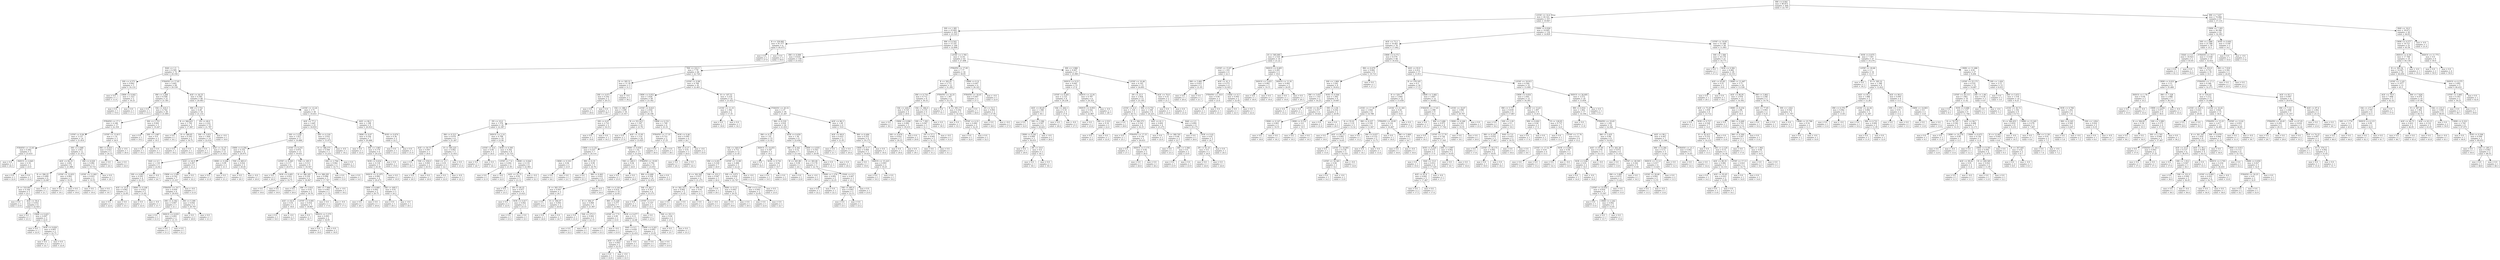 digraph Tree {
node [shape=box] ;
0 [label="RM <= 6.941\nmse = 86.873\nsamples = 404\nvalue = 22.797"] ;
1 [label="LSTAT <= 14.4\nmse = 40.321\nsamples = 337\nvalue = 19.947"] ;
0 -> 1 [labeldistance=2.5, labelangle=45, headlabel="True"] ;
2 [label="DIS <= 1.385\nmse = 25.693\nsamples = 203\nvalue = 23.325"] ;
1 -> 2 ;
3 [label="B <= 339.985\nmse = 91.577\nsamples = 4\nvalue = 44.475"] ;
2 -> 3 ;
4 [label="mse = 0.0\nsamples = 1\nvalue = 27.9"] ;
3 -> 4 ;
5 [label="mse = 0.0\nsamples = 3\nvalue = 50.0"] ;
3 -> 5 ;
6 [label="RM <= 6.543\nmse = 15.197\nsamples = 199\nvalue = 22.899"] ;
2 -> 6 ;
7 [label="RM <= 6.099\nmse = 8.635\nsamples = 156\nvalue = 21.632"] ;
6 -> 7 ;
8 [label="RAD <= 1.5\nmse = 6.595\nsamples = 72\nvalue = 20.356"] ;
7 -> 8 ;
9 [label="DIS <= 4.573\nmse = 9.842\nsamples = 3\nvalue = 16.133"] ;
8 -> 9 ;
10 [label="mse = 0.0\nsamples = 1\nvalue = 11.9"] ;
9 -> 10 ;
11 [label="CRIM <= 0.042\nmse = 1.323\nsamples = 2\nvalue = 18.25"] ;
9 -> 11 ;
12 [label="mse = 0.0\nsamples = 1\nvalue = 19.4"] ;
11 -> 12 ;
13 [label="mse = 0.0\nsamples = 1\nvalue = 17.1"] ;
11 -> 13 ;
14 [label="PTRATIO <= 17.85\nmse = 5.645\nsamples = 69\nvalue = 20.539"] ;
8 -> 14 ;
15 [label="RM <= 5.208\nmse = 6.508\nsamples = 21\nvalue = 21.581"] ;
14 -> 15 ;
16 [label="mse = 0.0\nsamples = 1\nvalue = 15.3"] ;
15 -> 16 ;
17 [label="TAX <= 416.5\nmse = 4.762\nsamples = 20\nvalue = 21.895"] ;
15 -> 17 ;
18 [label="PTRATIO <= 17.1\nmse = 4.168\nsamples = 17\nvalue = 22.359"] ;
17 -> 18 ;
19 [label="LSTAT <= 9.94\nmse = 3.137\nsamples = 14\nvalue = 21.814"] ;
18 -> 19 ;
20 [label="PTRATIO <= 15.65\nmse = 0.482\nsamples = 3\nvalue = 23.433"] ;
19 -> 20 ;
21 [label="mse = 0.0\nsamples = 1\nvalue = 24.3"] ;
20 -> 21 ;
22 [label="INDUS <= 4.845\nmse = 0.16\nsamples = 2\nvalue = 23.0"] ;
20 -> 22 ;
23 [label="mse = 0.0\nsamples = 1\nvalue = 22.6"] ;
22 -> 23 ;
24 [label="mse = 0.0\nsamples = 1\nvalue = 23.4"] ;
22 -> 24 ;
25 [label="DIS <= 5.948\nmse = 2.951\nsamples = 11\nvalue = 21.373"] ;
19 -> 25 ;
26 [label="AGE <= 94.55\nmse = 2.641\nsamples = 8\nvalue = 21.988"] ;
25 -> 26 ;
27 [label="B <= 396.25\nmse = 0.409\nsamples = 6\nvalue = 22.867"] ;
26 -> 27 ;
28 [label="B <= 310.005\nmse = 0.164\nsamples = 5\nvalue = 23.1"] ;
27 -> 28 ;
29 [label="mse = 0.0\nsamples = 1\nvalue = 23.8"] ;
28 -> 29 ;
30 [label="AGE <= 59.4\nmse = 0.052\nsamples = 4\nvalue = 22.925"] ;
28 -> 30 ;
31 [label="mse = 0.0\nsamples = 1\nvalue = 23.3"] ;
30 -> 31 ;
32 [label="CRIM <= 0.425\nmse = 0.007\nsamples = 3\nvalue = 22.8"] ;
30 -> 32 ;
33 [label="mse = 0.0\nsamples = 1\nvalue = 22.9"] ;
32 -> 33 ;
34 [label="NOX <= 0.626\nmse = 0.003\nsamples = 2\nvalue = 22.75"] ;
32 -> 34 ;
35 [label="mse = 0.0\nsamples = 1\nvalue = 22.7"] ;
34 -> 35 ;
36 [label="mse = 0.0\nsamples = 1\nvalue = 22.8"] ;
34 -> 36 ;
37 [label="mse = 0.0\nsamples = 1\nvalue = 21.7"] ;
27 -> 37 ;
38 [label="LSTAT <= 12.655\nmse = 0.063\nsamples = 2\nvalue = 19.35"] ;
26 -> 38 ;
39 [label="mse = 0.0\nsamples = 1\nvalue = 19.1"] ;
38 -> 39 ;
40 [label="mse = 0.0\nsamples = 1\nvalue = 19.6"] ;
38 -> 40 ;
41 [label="RM <= 6.029\nmse = 0.082\nsamples = 3\nvalue = 19.733"] ;
25 -> 41 ;
42 [label="LSTAT <= 11.845\nmse = 0.023\nsamples = 2\nvalue = 19.55"] ;
41 -> 42 ;
43 [label="mse = 0.0\nsamples = 1\nvalue = 19.4"] ;
42 -> 43 ;
44 [label="mse = 0.0\nsamples = 1\nvalue = 19.7"] ;
42 -> 44 ;
45 [label="mse = 0.0\nsamples = 1\nvalue = 20.1"] ;
41 -> 45 ;
46 [label="LSTAT <= 12.815\nmse = 1.14\nsamples = 3\nvalue = 24.9"] ;
18 -> 46 ;
47 [label="RM <= 6.033\nmse = 0.023\nsamples = 2\nvalue = 24.15"] ;
46 -> 47 ;
48 [label="mse = 0.0\nsamples = 1\nvalue = 24.3"] ;
47 -> 48 ;
49 [label="mse = 0.0\nsamples = 1\nvalue = 24.0"] ;
47 -> 49 ;
50 [label="mse = -0.0\nsamples = 1\nvalue = 26.4"] ;
46 -> 50 ;
51 [label="DIS <= 2.753\nmse = 0.002\nsamples = 3\nvalue = 19.267"] ;
17 -> 51 ;
52 [label="mse = 0.0\nsamples = 1\nvalue = 19.2"] ;
51 -> 52 ;
53 [label="DIS <= 3.987\nmse = 0.0\nsamples = 2\nvalue = 19.3"] ;
51 -> 53 ;
54 [label="mse = 0.0\nsamples = 1\nvalue = 19.3"] ;
53 -> 54 ;
55 [label="mse = 0.0\nsamples = 1\nvalue = 19.3"] ;
53 -> 55 ;
56 [label="AGE <= 44.55\nmse = 4.585\nsamples = 48\nvalue = 20.083"] ;
14 -> 56 ;
57 [label="RM <= 5.722\nmse = 4.28\nsamples = 18\nvalue = 21.133"] ;
56 -> 57 ;
58 [label="B <= 366.625\nmse = 1.762\nsamples = 3\nvalue = 17.867"] ;
57 -> 58 ;
59 [label="mse = 0.0\nsamples = 1\nvalue = 16.1"] ;
58 -> 59 ;
60 [label="B <= 389.85\nmse = 0.303\nsamples = 2\nvalue = 18.75"] ;
58 -> 60 ;
61 [label="mse = 0.0\nsamples = 1\nvalue = 18.2"] ;
60 -> 61 ;
62 [label="mse = 0.0\nsamples = 1\nvalue = 19.3"] ;
60 -> 62 ;
63 [label="ZN <= 40.0\nmse = 2.222\nsamples = 15\nvalue = 21.787"] ;
57 -> 63 ;
64 [label="DIS <= 3.053\nmse = 1.604\nsamples = 14\nvalue = 22.014"] ;
63 -> 64 ;
65 [label="mse = 0.0\nsamples = 1\nvalue = 24.5"] ;
64 -> 65 ;
66 [label="AGE <= 32.35\nmse = 1.216\nsamples = 13\nvalue = 21.823"] ;
64 -> 66 ;
67 [label="RAD <= 4.5\nmse = 1.118\nsamples = 5\nvalue = 22.82"] ;
66 -> 67 ;
68 [label="DIS <= 4.893\nmse = 0.293\nsamples = 4\nvalue = 22.35"] ;
67 -> 68 ;
69 [label="AGE <= 25.8\nmse = 0.062\nsamples = 2\nvalue = 22.85"] ;
68 -> 69 ;
70 [label="mse = 0.0\nsamples = 1\nvalue = 22.6"] ;
69 -> 70 ;
71 [label="mse = 0.0\nsamples = 1\nvalue = 23.1"] ;
69 -> 71 ;
72 [label="CRIM <= 0.108\nmse = 0.022\nsamples = 2\nvalue = 21.85"] ;
68 -> 72 ;
73 [label="mse = 0.0\nsamples = 1\nvalue = 22.0"] ;
72 -> 73 ;
74 [label="mse = -0.0\nsamples = 1\nvalue = 21.7"] ;
72 -> 74 ;
75 [label="mse = -0.0\nsamples = 1\nvalue = 24.7"] ;
67 -> 75 ;
76 [label="AGE <= 42.9\nmse = 0.267\nsamples = 8\nvalue = 21.2"] ;
66 -> 76 ;
77 [label="CRIM <= 2.598\nmse = 0.142\nsamples = 7\nvalue = 21.057"] ;
76 -> 77 ;
78 [label="PTRATIO <= 19.7\nmse = 0.059\nsamples = 6\nvalue = 20.933"] ;
77 -> 78 ;
79 [label="DIS <= 4.182\nmse = 0.007\nsamples = 3\nvalue = 21.1"] ;
78 -> 79 ;
80 [label="mse = 0.0\nsamples = 1\nvalue = 21.0"] ;
79 -> 80 ;
81 [label="INDUS <= 6.935\nmse = 0.003\nsamples = 2\nvalue = 21.15"] ;
79 -> 81 ;
82 [label="mse = 0.0\nsamples = 1\nvalue = 21.2"] ;
81 -> 82 ;
83 [label="mse = 0.0\nsamples = 1\nvalue = 21.1"] ;
81 -> 83 ;
84 [label="DIS <= 5.399\nmse = 0.056\nsamples = 3\nvalue = 20.767"] ;
78 -> 84 ;
85 [label="mse = 0.0\nsamples = 2\nvalue = 20.6"] ;
84 -> 85 ;
86 [label="mse = 0.0\nsamples = 1\nvalue = 21.1"] ;
84 -> 86 ;
87 [label="mse = -0.0\nsamples = 1\nvalue = 21.8"] ;
77 -> 87 ;
88 [label="mse = 0.0\nsamples = 1\nvalue = 22.2"] ;
76 -> 88 ;
89 [label="mse = -0.0\nsamples = 1\nvalue = 18.6"] ;
63 -> 89 ;
90 [label="LSTAT <= 13.24\nmse = 3.71\nsamples = 30\nvalue = 19.453"] ;
56 -> 90 ;
91 [label="AGE <= 77.2\nmse = 3.445\nsamples = 21\nvalue = 18.819"] ;
90 -> 91 ;
92 [label="DIS <= 3.256\nmse = 1.427\nsamples = 17\nvalue = 19.488"] ;
91 -> 92 ;
93 [label="CRIM <= 0.294\nmse = 0.332\nsamples = 4\nvalue = 20.975"] ;
92 -> 93 ;
94 [label="CRIM <= 0.206\nmse = 0.09\nsamples = 2\nvalue = 21.5"] ;
93 -> 94 ;
95 [label="mse = 0.0\nsamples = 1\nvalue = 21.8"] ;
94 -> 95 ;
96 [label="mse = 0.0\nsamples = 1\nvalue = 21.2"] ;
94 -> 96 ;
97 [label="TAX <= 485.0\nmse = 0.022\nsamples = 2\nvalue = 20.45"] ;
93 -> 97 ;
98 [label="mse = 0.0\nsamples = 1\nvalue = 20.3"] ;
97 -> 98 ;
99 [label="mse = -0.0\nsamples = 1\nvalue = 20.6"] ;
97 -> 99 ;
100 [label="LSTAT <= 9.255\nmse = 0.874\nsamples = 13\nvalue = 19.031"] ;
92 -> 100 ;
101 [label="LSTAT <= 8.365\nmse = 0.117\nsamples = 4\nvalue = 20.075"] ;
100 -> 101 ;
102 [label="mse = 0.0\nsamples = 2\nvalue = 20.4"] ;
101 -> 102 ;
103 [label="NOX <= 0.495\nmse = 0.022\nsamples = 2\nvalue = 19.75"] ;
101 -> 103 ;
104 [label="mse = 0.0\nsamples = 1\nvalue = 19.6"] ;
103 -> 104 ;
105 [label="mse = 0.0\nsamples = 1\nvalue = 19.9"] ;
103 -> 105 ;
106 [label="TAX <= 295.5\nmse = 0.511\nsamples = 9\nvalue = 18.567"] ;
100 -> 106 ;
107 [label="B <= 386.185\nmse = 0.239\nsamples = 6\nvalue = 18.967"] ;
106 -> 107 ;
108 [label="mse = 0.0\nsamples = 1\nvalue = 20.0"] ;
107 -> 108 ;
109 [label="RM <= 5.914\nmse = 0.03\nsamples = 5\nvalue = 18.76"] ;
107 -> 109 ;
110 [label="AGE <= 62.9\nmse = 0.01\nsamples = 2\nvalue = 18.6"] ;
109 -> 110 ;
111 [label="mse = 0.0\nsamples = 1\nvalue = 18.5"] ;
110 -> 111 ;
112 [label="mse = -0.0\nsamples = 1\nvalue = 18.7"] ;
110 -> 112 ;
113 [label="LSTAT <= 9.485\nmse = 0.016\nsamples = 3\nvalue = 18.867"] ;
109 -> 113 ;
114 [label="mse = 0.0\nsamples = 1\nvalue = 18.7"] ;
113 -> 114 ;
115 [label="INDUS <= 5.575\nmse = 0.003\nsamples = 2\nvalue = 18.95"] ;
113 -> 115 ;
116 [label="mse = 0.0\nsamples = 1\nvalue = 19.0"] ;
115 -> 116 ;
117 [label="mse = 0.0\nsamples = 1\nvalue = 18.9"] ;
115 -> 117 ;
118 [label="B <= 388.295\nmse = 0.096\nsamples = 3\nvalue = 17.767"] ;
106 -> 118 ;
119 [label="DIS <= 7.984\nmse = 0.003\nsamples = 2\nvalue = 17.55"] ;
118 -> 119 ;
120 [label="mse = 0.0\nsamples = 1\nvalue = 17.6"] ;
119 -> 120 ;
121 [label="mse = -0.0\nsamples = 1\nvalue = 17.5"] ;
119 -> 121 ;
122 [label="mse = -0.0\nsamples = 1\nvalue = 18.2"] ;
118 -> 122 ;
123 [label="DIS <= 4.318\nmse = 2.032\nsamples = 4\nvalue = 15.975"] ;
91 -> 123 ;
124 [label="B <= 386.575\nmse = 0.509\nsamples = 3\nvalue = 15.233"] ;
123 -> 124 ;
125 [label="DIS <= 2.794\nmse = 0.062\nsamples = 2\nvalue = 14.75"] ;
124 -> 125 ;
126 [label="mse = 0.0\nsamples = 1\nvalue = 15.0"] ;
125 -> 126 ;
127 [label="mse = 0.0\nsamples = 1\nvalue = 14.5"] ;
125 -> 127 ;
128 [label="mse = 0.0\nsamples = 1\nvalue = 16.2"] ;
124 -> 128 ;
129 [label="mse = -0.0\nsamples = 1\nvalue = 18.2"] ;
123 -> 129 ;
130 [label="AGE <= 90.3\nmse = 1.198\nsamples = 9\nvalue = 20.933"] ;
90 -> 130 ;
131 [label="CRIM <= 0.07\nmse = 0.536\nsamples = 7\nvalue = 20.486"] ;
130 -> 131 ;
132 [label="mse = 0.0\nsamples = 1\nvalue = 22.0"] ;
131 -> 132 ;
133 [label="DIS <= 3.965\nmse = 0.179\nsamples = 6\nvalue = 20.233"] ;
131 -> 133 ;
134 [label="NOX <= 0.634\nmse = 0.118\nsamples = 5\nvalue = 20.36"] ;
133 -> 134 ;
135 [label="INDUS <= 21.875\nmse = 0.082\nsamples = 4\nvalue = 20.475"] ;
134 -> 135 ;
136 [label="CRIM <= 6.069\nmse = 0.002\nsamples = 2\nvalue = 20.75"] ;
135 -> 136 ;
137 [label="mse = 0.0\nsamples = 1\nvalue = 20.7"] ;
136 -> 137 ;
138 [label="mse = 0.0\nsamples = 1\nvalue = 20.8"] ;
136 -> 138 ;
139 [label="TAX <= 449.5\nmse = 0.01\nsamples = 2\nvalue = 20.2"] ;
135 -> 139 ;
140 [label="mse = 0.0\nsamples = 1\nvalue = 20.3"] ;
139 -> 140 ;
141 [label="mse = -0.0\nsamples = 1\nvalue = 20.1"] ;
139 -> 141 ;
142 [label="mse = 0.0\nsamples = 1\nvalue = 19.9"] ;
134 -> 142 ;
143 [label="mse = 0.0\nsamples = 1\nvalue = 19.6"] ;
133 -> 143 ;
144 [label="NOX <= 0.674\nmse = 0.36\nsamples = 2\nvalue = 22.5"] ;
130 -> 144 ;
145 [label="mse = 0.0\nsamples = 1\nvalue = 23.1"] ;
144 -> 145 ;
146 [label="mse = 0.0\nsamples = 1\nvalue = 21.9"] ;
144 -> 146 ;
147 [label="TAX <= 222.5\nmse = 7.79\nsamples = 84\nvalue = 22.726"] ;
7 -> 147 ;
148 [label="B <= 395.51\nmse = 11.18\nsamples = 3\nvalue = 31.5"] ;
147 -> 148 ;
149 [label="DIS <= 4.671\nmse = 0.202\nsamples = 2\nvalue = 29.15"] ;
148 -> 149 ;
150 [label="mse = 0.0\nsamples = 1\nvalue = 29.6"] ;
149 -> 150 ;
151 [label="mse = 0.0\nsamples = 1\nvalue = 28.7"] ;
149 -> 151 ;
152 [label="mse = -0.0\nsamples = 1\nvalue = 36.2"] ;
148 -> 152 ;
153 [label="LSTAT <= 9.98\nmse = 4.708\nsamples = 81\nvalue = 22.401"] ;
147 -> 153 ;
154 [label="CRIM <= 0.052\nmse = 3.626\nsamples = 49\nvalue = 23.302"] ;
153 -> 154 ;
155 [label="TAX <= 386.5\nmse = 3.299\nsamples = 18\nvalue = 21.917"] ;
154 -> 155 ;
156 [label="ZN <= 23.0\nmse = 1.376\nsamples = 16\nvalue = 22.387"] ;
155 -> 156 ;
157 [label="RM <= 6.313\nmse = 0.479\nsamples = 6\nvalue = 21.267"] ;
156 -> 157 ;
158 [label="AGE <= 50.75\nmse = 0.007\nsamples = 3\nvalue = 20.6"] ;
157 -> 158 ;
159 [label="mse = 0.0\nsamples = 1\nvalue = 20.7"] ;
158 -> 159 ;
160 [label="TAX <= 258.0\nmse = 0.003\nsamples = 2\nvalue = 20.55"] ;
158 -> 160 ;
161 [label="mse = 0.0\nsamples = 1\nvalue = 20.5"] ;
160 -> 161 ;
162 [label="mse = 0.0\nsamples = 1\nvalue = 20.6"] ;
160 -> 162 ;
163 [label="B <= 395.225\nmse = 0.062\nsamples = 3\nvalue = 21.933"] ;
157 -> 163 ;
164 [label="RAD <= 3.5\nmse = 0.01\nsamples = 2\nvalue = 22.1"] ;
163 -> 164 ;
165 [label="mse = 0.0\nsamples = 1\nvalue = 22.0"] ;
164 -> 165 ;
166 [label="mse = -0.0\nsamples = 1\nvalue = 22.2"] ;
164 -> 166 ;
167 [label="mse = 0.0\nsamples = 1\nvalue = 21.6"] ;
163 -> 167 ;
168 [label="INDUS <= 2.14\nmse = 0.708\nsamples = 10\nvalue = 23.06"] ;
156 -> 168 ;
169 [label="LSTAT <= 6.6\nmse = 0.09\nsamples = 2\nvalue = 24.4"] ;
168 -> 169 ;
170 [label="mse = 0.0\nsamples = 1\nvalue = 24.7"] ;
169 -> 170 ;
171 [label="mse = 0.0\nsamples = 1\nvalue = 24.1"] ;
169 -> 171 ;
172 [label="NOX <= 0.395\nmse = 0.302\nsamples = 8\nvalue = 22.725"] ;
168 -> 172 ;
173 [label="LSTAT <= 7.4\nmse = 0.002\nsamples = 2\nvalue = 21.95"] ;
172 -> 173 ;
174 [label="mse = 0.0\nsamples = 1\nvalue = 21.9"] ;
173 -> 174 ;
175 [label="mse = -0.0\nsamples = 1\nvalue = 22.0"] ;
173 -> 175 ;
176 [label="CRIM <= 0.044\nmse = 0.135\nsamples = 6\nvalue = 22.983"] ;
172 -> 176 ;
177 [label="AGE <= 22.75\nmse = 0.05\nsamples = 5\nvalue = 23.12"] ;
176 -> 177 ;
178 [label="mse = 0.0\nsamples = 1\nvalue = 23.5"] ;
177 -> 178 ;
179 [label="ZN <= 40.25\nmse = 0.017\nsamples = 4\nvalue = 23.025"] ;
177 -> 179 ;
180 [label="mse = 0.0\nsamples = 2\nvalue = 22.9"] ;
179 -> 180 ;
181 [label="NOX <= 0.417\nmse = 0.002\nsamples = 2\nvalue = 23.15"] ;
179 -> 181 ;
182 [label="mse = 0.0\nsamples = 1\nvalue = 23.2"] ;
181 -> 182 ;
183 [label="mse = 0.0\nsamples = 1\nvalue = 23.1"] ;
181 -> 183 ;
184 [label="mse = -0.0\nsamples = 1\nvalue = 22.3"] ;
176 -> 184 ;
185 [label="DIS <= 6.07\nmse = 2.723\nsamples = 2\nvalue = 18.15"] ;
155 -> 185 ;
186 [label="mse = 0.0\nsamples = 1\nvalue = 19.8"] ;
185 -> 186 ;
187 [label="mse = 0.0\nsamples = 1\nvalue = 16.5"] ;
185 -> 187 ;
188 [label="LSTAT <= 8.625\nmse = 2.054\nsamples = 31\nvalue = 24.106"] ;
154 -> 188 ;
189 [label="B <= 351.615\nmse = 1.507\nsamples = 25\nvalue = 23.76"] ;
188 -> 189 ;
190 [label="mse = 0.0\nsamples = 1\nvalue = 27.0"] ;
189 -> 190 ;
191 [label="AGE <= 15.95\nmse = 1.114\nsamples = 24\nvalue = 23.625"] ;
189 -> 191 ;
192 [label="CRIM <= 0.134\nmse = 0.227\nsamples = 7\nvalue = 24.514"] ;
191 -> 192 ;
193 [label="CRIM <= 0.103\nmse = 0.04\nsamples = 2\nvalue = 23.9"] ;
192 -> 193 ;
194 [label="mse = 0.0\nsamples = 1\nvalue = 24.1"] ;
193 -> 194 ;
195 [label="mse = 0.0\nsamples = 1\nvalue = 23.7"] ;
193 -> 195 ;
196 [label="RM <= 6.19\nmse = 0.09\nsamples = 5\nvalue = 24.76"] ;
192 -> 196 ;
197 [label="mse = 0.0\nsamples = 1\nvalue = 25.3"] ;
196 -> 197 ;
198 [label="RM <= 6.463\nmse = 0.022\nsamples = 4\nvalue = 24.625"] ;
196 -> 198 ;
199 [label="B <= 385.375\nmse = 0.007\nsamples = 3\nvalue = 24.7"] ;
198 -> 199 ;
200 [label="mse = 0.0\nsamples = 1\nvalue = 24.8"] ;
199 -> 200 ;
201 [label="B <= 394.07\nmse = 0.003\nsamples = 2\nvalue = 24.65"] ;
199 -> 201 ;
202 [label="mse = 0.0\nsamples = 1\nvalue = 24.6"] ;
201 -> 202 ;
203 [label="mse = 0.0\nsamples = 1\nvalue = 24.7"] ;
201 -> 203 ;
204 [label="mse = -0.0\nsamples = 1\nvalue = 24.4"] ;
198 -> 204 ;
205 [label="CRIM <= 0.058\nmse = 1.02\nsamples = 17\nvalue = 23.259"] ;
191 -> 205 ;
206 [label="TAX <= 269.5\nmse = 0.04\nsamples = 2\nvalue = 24.8"] ;
205 -> 206 ;
207 [label="mse = 0.0\nsamples = 1\nvalue = 25.0"] ;
206 -> 207 ;
208 [label="mse = 0.0\nsamples = 1\nvalue = 24.6"] ;
206 -> 208 ;
209 [label="PTRATIO <= 19.95\nmse = 0.792\nsamples = 15\nvalue = 23.053"] ;
205 -> 209 ;
210 [label="RM <= 6.468\nmse = 0.558\nsamples = 14\nvalue = 22.914"] ;
209 -> 210 ;
211 [label="DIS <= 4.144\nmse = 0.414\nsamples = 10\nvalue = 22.65"] ;
210 -> 211 ;
212 [label="B <= 394.27\nmse = 0.069\nsamples = 3\nvalue = 21.967"] ;
211 -> 212 ;
213 [label="mse = 0.0\nsamples = 1\nvalue = 21.6"] ;
212 -> 213 ;
214 [label="TAX <= 275.5\nmse = 0.002\nsamples = 2\nvalue = 22.15"] ;
212 -> 214 ;
215 [label="mse = 0.0\nsamples = 1\nvalue = 22.2"] ;
214 -> 215 ;
216 [label="mse = 0.0\nsamples = 1\nvalue = 22.1"] ;
214 -> 216 ;
217 [label="RM <= 6.228\nmse = 0.277\nsamples = 7\nvalue = 22.943"] ;
211 -> 217 ;
218 [label="LSTAT <= 7.72\nmse = 0.09\nsamples = 2\nvalue = 23.6"] ;
217 -> 218 ;
219 [label="mse = 0.0\nsamples = 1\nvalue = 23.3"] ;
218 -> 219 ;
220 [label="mse = -0.0\nsamples = 1\nvalue = 23.9"] ;
218 -> 220 ;
221 [label="NOX <= 0.477\nmse = 0.11\nsamples = 5\nvalue = 22.68"] ;
217 -> 221 ;
222 [label="RAD <= 6.5\nmse = 0.029\nsamples = 3\nvalue = 22.433"] ;
221 -> 222 ;
223 [label="AGE <= 18.65\nmse = 0.003\nsamples = 2\nvalue = 22.55"] ;
222 -> 223 ;
224 [label="mse = 0.0\nsamples = 1\nvalue = 22.6"] ;
223 -> 224 ;
225 [label="mse = -0.0\nsamples = 1\nvalue = 22.5"] ;
223 -> 225 ;
226 [label="mse = -0.0\nsamples = 1\nvalue = 22.2"] ;
222 -> 226 ;
227 [label="CRIM <= 0.243\nmse = 0.003\nsamples = 2\nvalue = 23.05"] ;
221 -> 227 ;
228 [label="mse = 0.0\nsamples = 1\nvalue = 23.1"] ;
227 -> 228 ;
229 [label="mse = 0.0\nsamples = 1\nvalue = 23.0"] ;
227 -> 229 ;
230 [label="TAX <= 261.5\nmse = 0.307\nsamples = 4\nvalue = 23.575"] ;
210 -> 230 ;
231 [label="mse = 0.0\nsamples = 1\nvalue = 24.4"] ;
230 -> 231 ;
232 [label="LSTAT <= 6.17\nmse = 0.107\nsamples = 3\nvalue = 23.3"] ;
230 -> 232 ;
233 [label="mse = 0.0\nsamples = 1\nvalue = 22.9"] ;
232 -> 233 ;
234 [label="TAX <= 351.5\nmse = 0.04\nsamples = 2\nvalue = 23.5"] ;
232 -> 234 ;
235 [label="mse = 0.0\nsamples = 1\nvalue = 23.7"] ;
234 -> 235 ;
236 [label="mse = 0.0\nsamples = 1\nvalue = 23.3"] ;
234 -> 236 ;
237 [label="mse = 0.0\nsamples = 1\nvalue = 25.0"] ;
209 -> 237 ;
238 [label="CRIM <= 0.152\nmse = 1.749\nsamples = 6\nvalue = 25.55"] ;
188 -> 238 ;
239 [label="PTRATIO <= 17.35\nmse = 0.723\nsamples = 2\nvalue = 27.25"] ;
238 -> 239 ;
240 [label="mse = 0.0\nsamples = 1\nvalue = 26.4"] ;
239 -> 240 ;
241 [label="mse = 0.0\nsamples = 1\nvalue = 28.1"] ;
239 -> 241 ;
242 [label="NOX <= 0.46\nmse = 0.095\nsamples = 4\nvalue = 24.7"] ;
238 -> 242 ;
243 [label="RM <= 6.27\nmse = 0.01\nsamples = 2\nvalue = 24.4"] ;
242 -> 243 ;
244 [label="mse = 0.0\nsamples = 1\nvalue = 24.3"] ;
243 -> 244 ;
245 [label="mse = 0.0\nsamples = 1\nvalue = 24.5"] ;
243 -> 245 ;
246 [label="mse = -0.0\nsamples = 2\nvalue = 25.0"] ;
242 -> 246 ;
247 [label="B <= 197.52\nmse = 3.219\nsamples = 32\nvalue = 21.022"] ;
153 -> 247 ;
248 [label="LSTAT <= 11.33\nmse = 1.562\nsamples = 2\nvalue = 17.35"] ;
247 -> 248 ;
249 [label="mse = 0.0\nsamples = 1\nvalue = 18.6"] ;
248 -> 249 ;
250 [label="mse = 0.0\nsamples = 1\nvalue = 16.1"] ;
248 -> 250 ;
251 [label="PTRATIO <= 20.55\nmse = 2.37\nsamples = 30\nvalue = 21.267"] ;
247 -> 251 ;
252 [label="RM <= 6.318\nmse = 2.018\nsamples = 24\nvalue = 21.633"] ;
251 -> 252 ;
253 [label="RM <= 6.25\nmse = 1.41\nsamples = 15\nvalue = 21.02"] ;
252 -> 253 ;
254 [label="TAX <= 549.0\nmse = 0.751\nsamples = 12\nvalue = 21.45"] ;
253 -> 254 ;
255 [label="RM <= 6.201\nmse = 0.229\nsamples = 7\nvalue = 20.9"] ;
254 -> 255 ;
256 [label="B <= 392.565\nmse = 0.037\nsamples = 4\nvalue = 21.275"] ;
255 -> 256 ;
257 [label="B <= 382.315\nmse = 0.002\nsamples = 2\nvalue = 21.45"] ;
256 -> 257 ;
258 [label="mse = 0.0\nsamples = 1\nvalue = 21.5"] ;
257 -> 258 ;
259 [label="mse = 0.0\nsamples = 1\nvalue = 21.4"] ;
257 -> 259 ;
260 [label="B <= 394.765\nmse = 0.01\nsamples = 2\nvalue = 21.1"] ;
256 -> 260 ;
261 [label="mse = 0.0\nsamples = 1\nvalue = 21.2"] ;
260 -> 261 ;
262 [label="mse = -0.0\nsamples = 1\nvalue = 21.0"] ;
260 -> 262 ;
263 [label="TAX <= 255.5\nmse = 0.047\nsamples = 3\nvalue = 20.4"] ;
255 -> 263 ;
264 [label="mse = 0.0\nsamples = 1\nvalue = 20.1"] ;
263 -> 264 ;
265 [label="CRIM <= 0.12\nmse = 0.003\nsamples = 2\nvalue = 20.55"] ;
263 -> 265 ;
266 [label="mse = 0.0\nsamples = 1\nvalue = 20.6"] ;
265 -> 266 ;
267 [label="mse = 0.0\nsamples = 1\nvalue = 20.5"] ;
265 -> 267 ;
268 [label="LSTAT <= 12.89\nmse = 0.466\nsamples = 5\nvalue = 22.22"] ;
254 -> 268 ;
269 [label="DIS <= 3.073\nmse = 0.029\nsamples = 3\nvalue = 22.767"] ;
268 -> 269 ;
270 [label="RM <= 6.119\nmse = 0.003\nsamples = 2\nvalue = 22.65"] ;
269 -> 270 ;
271 [label="mse = 0.0\nsamples = 1\nvalue = 22.6"] ;
270 -> 271 ;
272 [label="mse = 0.0\nsamples = 1\nvalue = 22.7"] ;
270 -> 272 ;
273 [label="mse = 0.0\nsamples = 1\nvalue = 23.0"] ;
269 -> 273 ;
274 [label="mse = -0.0\nsamples = 2\nvalue = 21.4"] ;
268 -> 274 ;
275 [label="INDUS <= 14.055\nmse = 0.347\nsamples = 3\nvalue = 19.3"] ;
253 -> 275 ;
276 [label="mse = 0.0\nsamples = 1\nvalue = 18.5"] ;
275 -> 276 ;
277 [label="NOX <= 0.741\nmse = 0.04\nsamples = 2\nvalue = 19.7"] ;
275 -> 277 ;
278 [label="mse = 0.0\nsamples = 1\nvalue = 19.5"] ;
277 -> 278 ;
279 [label="mse = 0.0\nsamples = 1\nvalue = 19.9"] ;
277 -> 279 ;
280 [label="NOX <= 0.659\nmse = 1.36\nsamples = 9\nvalue = 22.656"] ;
252 -> 280 ;
281 [label="RM <= 6.342\nmse = 0.52\nsamples = 7\nvalue = 23.143"] ;
280 -> 281 ;
282 [label="B <= 345.98\nmse = 0.09\nsamples = 2\nvalue = 24.1"] ;
281 -> 282 ;
283 [label="mse = 0.0\nsamples = 1\nvalue = 23.8"] ;
282 -> 283 ;
284 [label="mse = -0.0\nsamples = 1\nvalue = 24.4"] ;
282 -> 284 ;
285 [label="B <= 383.06\nmse = 0.178\nsamples = 5\nvalue = 22.76"] ;
281 -> 285 ;
286 [label="CRIM <= 1.276\nmse = 0.002\nsamples = 2\nvalue = 22.25"] ;
285 -> 286 ;
287 [label="mse = 0.0\nsamples = 1\nvalue = 22.2"] ;
286 -> 287 ;
288 [label="mse = 0.0\nsamples = 1\nvalue = 22.3"] ;
286 -> 288 ;
289 [label="CHAS <= 0.5\nmse = 0.007\nsamples = 3\nvalue = 23.1"] ;
285 -> 289 ;
290 [label="TAX <= 485.0\nmse = 0.003\nsamples = 2\nvalue = 23.15"] ;
289 -> 290 ;
291 [label="mse = 0.0\nsamples = 1\nvalue = 23.1"] ;
290 -> 291 ;
292 [label="mse = 0.0\nsamples = 1\nvalue = 23.2"] ;
290 -> 292 ;
293 [label="mse = 0.0\nsamples = 1\nvalue = 23.0"] ;
289 -> 293 ;
294 [label="CRIM <= 4.835\nmse = 0.563\nsamples = 2\nvalue = 20.95"] ;
280 -> 294 ;
295 [label="mse = 0.0\nsamples = 1\nvalue = 21.7"] ;
294 -> 295 ;
296 [label="mse = 0.0\nsamples = 1\nvalue = 20.2"] ;
294 -> 296 ;
297 [label="AGE <= 86.3\nmse = 1.09\nsamples = 6\nvalue = 19.8"] ;
251 -> 297 ;
298 [label="AGE <= 69.8\nmse = 0.423\nsamples = 2\nvalue = 21.05"] ;
297 -> 298 ;
299 [label="mse = 0.0\nsamples = 1\nvalue = 21.7"] ;
298 -> 299 ;
300 [label="mse = 0.0\nsamples = 1\nvalue = 20.4"] ;
298 -> 300 ;
301 [label="RM <= 6.484\nmse = 0.252\nsamples = 4\nvalue = 19.175"] ;
297 -> 301 ;
302 [label="CRIM <= 0.17\nmse = 0.069\nsamples = 3\nvalue = 19.433"] ;
301 -> 302 ;
303 [label="mse = 0.0\nsamples = 1\nvalue = 19.8"] ;
302 -> 303 ;
304 [label="INDUS <= 15.225\nmse = 0.003\nsamples = 2\nvalue = 19.25"] ;
302 -> 304 ;
305 [label="mse = 0.0\nsamples = 1\nvalue = 19.3"] ;
304 -> 305 ;
306 [label="mse = 0.0\nsamples = 1\nvalue = 19.2"] ;
304 -> 306 ;
307 [label="mse = 0.0\nsamples = 1\nvalue = 18.4"] ;
301 -> 307 ;
308 [label="LSTAT <= 5.785\nmse = 12.03\nsamples = 43\nvalue = 27.498"] ;
6 -> 308 ;
309 [label="PTRATIO <= 17.85\nmse = 7.77\nsamples = 16\nvalue = 30.05"] ;
308 -> 309 ;
310 [label="B <= 393.41\nmse = 2.711\nsamples = 12\nvalue = 31.292"] ;
309 -> 310 ;
311 [label="RM <= 6.734\nmse = 0.712\nsamples = 8\nvalue = 30.35"] ;
310 -> 311 ;
312 [label="TAX <= 226.0\nmse = 0.145\nsamples = 4\nvalue = 29.6"] ;
311 -> 312 ;
313 [label="mse = 0.0\nsamples = 1\nvalue = 30.1"] ;
312 -> 313 ;
314 [label="CRIM <= 0.096\nmse = 0.082\nsamples = 3\nvalue = 29.433"] ;
312 -> 314 ;
315 [label="DIS <= 4.676\nmse = 0.022\nsamples = 2\nvalue = 29.25"] ;
314 -> 315 ;
316 [label="mse = 0.0\nsamples = 1\nvalue = 29.4"] ;
315 -> 316 ;
317 [label="mse = 0.0\nsamples = 1\nvalue = 29.1"] ;
315 -> 317 ;
318 [label="mse = 0.0\nsamples = 1\nvalue = 29.8"] ;
314 -> 318 ;
319 [label="TAX <= 384.0\nmse = 0.155\nsamples = 4\nvalue = 31.1"] ;
311 -> 319 ;
320 [label="DIS <= 7.395\nmse = 0.047\nsamples = 3\nvalue = 31.3"] ;
319 -> 320 ;
321 [label="ZN <= 57.5\nmse = 0.002\nsamples = 2\nvalue = 31.15"] ;
320 -> 321 ;
322 [label="mse = 0.0\nsamples = 1\nvalue = 31.2"] ;
321 -> 322 ;
323 [label="mse = 0.0\nsamples = 1\nvalue = 31.1"] ;
321 -> 323 ;
324 [label="mse = -0.0\nsamples = 1\nvalue = 31.6"] ;
320 -> 324 ;
325 [label="mse = 0.0\nsamples = 1\nvalue = 30.5"] ;
319 -> 325 ;
326 [label="PTRATIO <= 16.25\nmse = 1.387\nsamples = 4\nvalue = 33.175"] ;
310 -> 326 ;
327 [label="mse = 0.0\nsamples = 1\nvalue = 35.1"] ;
326 -> 327 ;
328 [label="B <= 395.175\nmse = 0.202\nsamples = 3\nvalue = 32.533"] ;
326 -> 328 ;
329 [label="mse = 0.0\nsamples = 1\nvalue = 33.1"] ;
328 -> 329 ;
330 [label="LSTAT <= 4.33\nmse = 0.062\nsamples = 2\nvalue = 32.25"] ;
328 -> 330 ;
331 [label="mse = 0.0\nsamples = 1\nvalue = 32.0"] ;
330 -> 331 ;
332 [label="mse = 0.0\nsamples = 1\nvalue = 32.5"] ;
330 -> 332 ;
333 [label="CRIM <= 0.31\nmse = 4.447\nsamples = 4\nvalue = 26.325"] ;
309 -> 333 ;
334 [label="PTRATIO <= 18.45\nmse = 0.407\nsamples = 3\nvalue = 27.5"] ;
333 -> 334 ;
335 [label="mse = 0.0\nsamples = 1\nvalue = 26.6"] ;
334 -> 335 ;
336 [label="ZN <= 52.5\nmse = 0.003\nsamples = 2\nvalue = 27.95"] ;
334 -> 336 ;
337 [label="mse = 0.0\nsamples = 1\nvalue = 28.0"] ;
336 -> 337 ;
338 [label="mse = -0.0\nsamples = 1\nvalue = 27.9"] ;
336 -> 338 ;
339 [label="mse = -0.0\nsamples = 1\nvalue = 22.8"] ;
333 -> 339 ;
340 [label="DIS <= 3.968\nmse = 8.407\nsamples = 27\nvalue = 25.985"] ;
308 -> 340 ;
341 [label="INDUS <= 9.23\nmse = 9.042\nsamples = 12\nvalue = 27.6"] ;
340 -> 341 ;
342 [label="LSTAT <= 8.265\nmse = 2.125\nsamples = 8\nvalue = 29.238"] ;
341 -> 342 ;
343 [label="AGE <= 49.45\nmse = 1.308\nsamples = 5\nvalue = 30.1"] ;
342 -> 343 ;
344 [label="mse = 0.0\nsamples = 1\nvalue = 32.0"] ;
343 -> 344 ;
345 [label="DIS <= 3.384\nmse = 0.507\nsamples = 4\nvalue = 29.625"] ;
343 -> 345 ;
346 [label="CRIM <= 0.341\nmse = 0.009\nsamples = 3\nvalue = 30.033"] ;
345 -> 346 ;
347 [label="mse = 0.0\nsamples = 1\nvalue = 29.9"] ;
346 -> 347 ;
348 [label="ZN <= 10.0\nmse = 0.0\nsamples = 2\nvalue = 30.1"] ;
346 -> 348 ;
349 [label="mse = 0.0\nsamples = 1\nvalue = 30.1"] ;
348 -> 349 ;
350 [label="mse = 0.0\nsamples = 1\nvalue = 30.1"] ;
348 -> 350 ;
351 [label="mse = -0.0\nsamples = 1\nvalue = 28.4"] ;
345 -> 351 ;
352 [label="TAX <= 264.5\nmse = 0.18\nsamples = 3\nvalue = 27.8"] ;
342 -> 352 ;
353 [label="mse = 0.0\nsamples = 1\nvalue = 28.4"] ;
352 -> 353 ;
354 [label="mse = -0.0\nsamples = 2\nvalue = 27.5"] ;
352 -> 354 ;
355 [label="INDUS <= 12.91\nmse = 6.787\nsamples = 4\nvalue = 24.325"] ;
341 -> 355 ;
356 [label="INDUS <= 9.955\nmse = 0.542\nsamples = 3\nvalue = 22.867"] ;
355 -> 356 ;
357 [label="mse = 0.0\nsamples = 1\nvalue = 23.8"] ;
356 -> 357 ;
358 [label="DIS <= 2.533\nmse = 0.16\nsamples = 2\nvalue = 22.4"] ;
356 -> 358 ;
359 [label="mse = 0.0\nsamples = 1\nvalue = 22.0"] ;
358 -> 359 ;
360 [label="mse = 0.0\nsamples = 1\nvalue = 22.8"] ;
358 -> 360 ;
361 [label="mse = -0.0\nsamples = 1\nvalue = 28.7"] ;
355 -> 361 ;
362 [label="LSTAT <= 10.46\nmse = 4.145\nsamples = 15\nvalue = 24.693"] ;
340 -> 362 ;
363 [label="ZN <= 23.5\nmse = 2.934\nsamples = 13\nvalue = 25.185"] ;
362 -> 363 ;
364 [label="LSTAT <= 6.4\nmse = 1.318\nsamples = 5\nvalue = 26.72"] ;
363 -> 364 ;
365 [label="mse = 0.0\nsamples = 1\nvalue = 28.6"] ;
364 -> 365 ;
366 [label="B <= 390.375\nmse = 0.543\nsamples = 4\nvalue = 26.25"] ;
364 -> 366 ;
367 [label="mse = 0.0\nsamples = 1\nvalue = 25.1"] ;
366 -> 367 ;
368 [label="PTRATIO <= 17.25\nmse = 0.136\nsamples = 3\nvalue = 26.633"] ;
366 -> 368 ;
369 [label="mse = 0.0\nsamples = 1\nvalue = 27.1"] ;
368 -> 369 ;
370 [label="INDUS <= 5.175\nmse = 0.04\nsamples = 2\nvalue = 26.4"] ;
368 -> 370 ;
371 [label="mse = 0.0\nsamples = 1\nvalue = 26.6"] ;
370 -> 371 ;
372 [label="mse = 0.0\nsamples = 1\nvalue = 26.2"] ;
370 -> 372 ;
373 [label="DIS <= 6.754\nmse = 1.549\nsamples = 8\nvalue = 24.225"] ;
363 -> 373 ;
374 [label="AGE <= 41.3\nmse = 0.602\nsamples = 4\nvalue = 23.275"] ;
373 -> 374 ;
375 [label="mse = 0.0\nsamples = 1\nvalue = 22.0"] ;
374 -> 375 ;
376 [label="B <= 389.705\nmse = 0.08\nsamples = 3\nvalue = 23.7"] ;
374 -> 376 ;
377 [label="mse = 0.0\nsamples = 1\nvalue = 23.3"] ;
376 -> 377 ;
378 [label="DIS <= 5.566\nmse = 0.0\nsamples = 2\nvalue = 23.9"] ;
376 -> 378 ;
379 [label="mse = 0.0\nsamples = 1\nvalue = 23.9"] ;
378 -> 379 ;
380 [label="mse = 0.0\nsamples = 1\nvalue = 23.9"] ;
378 -> 380 ;
381 [label="RAD <= 2.5\nmse = 0.692\nsamples = 4\nvalue = 25.175"] ;
373 -> 381 ;
382 [label="mse = 0.0\nsamples = 1\nvalue = 26.6"] ;
381 -> 382 ;
383 [label="NOX <= 0.42\nmse = 0.02\nsamples = 3\nvalue = 24.7"] ;
381 -> 383 ;
384 [label="ZN <= 61.25\nmse = 0.0\nsamples = 2\nvalue = 24.8"] ;
383 -> 384 ;
385 [label="mse = 0.0\nsamples = 1\nvalue = 24.8"] ;
384 -> 385 ;
386 [label="mse = 0.0\nsamples = 1\nvalue = 24.8"] ;
384 -> 386 ;
387 [label="mse = 0.0\nsamples = 1\nvalue = 24.5"] ;
383 -> 387 ;
388 [label="AGE <= 70.8\nmse = 0.25\nsamples = 2\nvalue = 21.5"] ;
362 -> 388 ;
389 [label="mse = 0.0\nsamples = 1\nvalue = 22.0"] ;
388 -> 389 ;
390 [label="mse = 0.0\nsamples = 1\nvalue = 21.0"] ;
388 -> 390 ;
391 [label="CRIM <= 6.926\nmse = 19.005\nsamples = 134\nvalue = 14.829"] ;
1 -> 391 ;
392 [label="AGE <= 73.3\nmse = 10.401\nsamples = 76\nvalue = 17.062"] ;
391 -> 392 ;
393 [label="B <= 395.095\nmse = 2.518\nsamples = 10\nvalue = 21.22"] ;
392 -> 393 ;
394 [label="LSTAT <= 15.87\nmse = 1.103\nsamples = 6\nvalue = 22.3"] ;
393 -> 394 ;
395 [label="RM <= 5.881\nmse = 0.423\nsamples = 2\nvalue = 21.05"] ;
394 -> 395 ;
396 [label="mse = 0.0\nsamples = 1\nvalue = 20.4"] ;
395 -> 396 ;
397 [label="mse = 0.0\nsamples = 1\nvalue = 21.7"] ;
395 -> 397 ;
398 [label="AGE <= 41.3\nmse = 0.272\nsamples = 4\nvalue = 22.925"] ;
394 -> 398 ;
399 [label="PTRATIO <= 18.9\nmse = 0.09\nsamples = 2\nvalue = 23.4"] ;
398 -> 399 ;
400 [label="mse = 0.0\nsamples = 1\nvalue = 23.7"] ;
399 -> 400 ;
401 [label="mse = 0.0\nsamples = 1\nvalue = 23.1"] ;
399 -> 401 ;
402 [label="CHAS <= 0.5\nmse = 0.003\nsamples = 2\nvalue = 22.45"] ;
398 -> 402 ;
403 [label="mse = 0.0\nsamples = 1\nvalue = 22.5"] ;
402 -> 403 ;
404 [label="mse = 0.0\nsamples = 1\nvalue = 22.4"] ;
402 -> 404 ;
405 [label="INDUS <= 8.405\nmse = 0.265\nsamples = 4\nvalue = 19.6"] ;
393 -> 405 ;
406 [label="INDUS <= 5.455\nmse = 0.062\nsamples = 2\nvalue = 19.15"] ;
405 -> 406 ;
407 [label="mse = 0.0\nsamples = 1\nvalue = 18.9"] ;
406 -> 407 ;
408 [label="mse = 0.0\nsamples = 1\nvalue = 19.4"] ;
406 -> 408 ;
409 [label="INDUS <= 11.91\nmse = 0.062\nsamples = 2\nvalue = 20.05"] ;
405 -> 409 ;
410 [label="mse = 0.0\nsamples = 1\nvalue = 19.8"] ;
409 -> 410 ;
411 [label="mse = 0.0\nsamples = 1\nvalue = 20.3"] ;
409 -> 411 ;
412 [label="CRIM <= 0.172\nmse = 8.579\nsamples = 66\nvalue = 16.432"] ;
392 -> 412 ;
413 [label="RM <= 6.079\nmse = 9.682\nsamples = 9\nvalue = 19.733"] ;
412 -> 413 ;
414 [label="DIS <= 1.969\nmse = 3.261\nsamples = 8\nvalue = 18.812"] ;
413 -> 414 ;
415 [label="RM <= 5.655\nmse = 1.103\nsamples = 2\nvalue = 16.25"] ;
414 -> 415 ;
416 [label="mse = 0.0\nsamples = 1\nvalue = 15.2"] ;
415 -> 416 ;
417 [label="mse = 0.0\nsamples = 1\nvalue = 17.3"] ;
415 -> 417 ;
418 [label="NOX <= 0.564\nmse = 1.062\nsamples = 6\nvalue = 19.667"] ;
414 -> 418 ;
419 [label="LSTAT <= 16.34\nmse = 0.257\nsamples = 4\nvalue = 19.025"] ;
418 -> 419 ;
420 [label="CRIM <= 0.147\nmse = 0.063\nsamples = 2\nvalue = 18.55"] ;
419 -> 420 ;
421 [label="mse = 0.0\nsamples = 1\nvalue = 18.8"] ;
420 -> 421 ;
422 [label="mse = 0.0\nsamples = 1\nvalue = 18.3"] ;
420 -> 422 ;
423 [label="CRIM <= 0.152\nmse = 0.0\nsamples = 2\nvalue = 19.5"] ;
419 -> 423 ;
424 [label="mse = 0.0\nsamples = 1\nvalue = 19.5"] ;
423 -> 424 ;
425 [label="mse = 0.0\nsamples = 1\nvalue = 19.5"] ;
423 -> 425 ;
426 [label="DIS <= 2.04\nmse = 0.202\nsamples = 2\nvalue = 20.95"] ;
418 -> 426 ;
427 [label="mse = 0.0\nsamples = 1\nvalue = 21.4"] ;
426 -> 427 ;
428 [label="mse = 0.0\nsamples = 1\nvalue = 20.5"] ;
426 -> 428 ;
429 [label="mse = 0.0\nsamples = 1\nvalue = 27.1"] ;
413 -> 429 ;
430 [label="AGE <= 93.9\nmse = 6.412\nsamples = 57\nvalue = 15.911"] ;
412 -> 430 ;
431 [label="B <= 378.165\nmse = 6.3\nsamples = 24\nvalue = 17.15"] ;
430 -> 431 ;
432 [label="B <= 329.71\nmse = 3.069\nsamples = 12\nvalue = 15.458"] ;
431 -> 432 ;
433 [label="LSTAT <= 17.36\nmse = 3.044\nsamples = 8\nvalue = 14.788"] ;
432 -> 433 ;
434 [label="B <= 55.01\nmse = 3.35\nsamples = 5\nvalue = 15.52"] ;
433 -> 434 ;
435 [label="mse = 0.0\nsamples = 1\nvalue = 19.0"] ;
434 -> 435 ;
436 [label="AGE <= 84.15\nmse = 0.402\nsamples = 4\nvalue = 14.65"] ;
434 -> 436 ;
437 [label="mse = 0.0\nsamples = 1\nvalue = 15.6"] ;
436 -> 437 ;
438 [label="LSTAT <= 16.895\nmse = 0.136\nsamples = 3\nvalue = 14.333"] ;
436 -> 438 ;
439 [label="LSTAT <= 16.365\nmse = 0.04\nsamples = 2\nvalue = 14.1"] ;
438 -> 439 ;
440 [label="mse = 0.0\nsamples = 1\nvalue = 14.3"] ;
439 -> 440 ;
441 [label="mse = -0.0\nsamples = 1\nvalue = 13.9"] ;
439 -> 441 ;
442 [label="mse = -0.0\nsamples = 1\nvalue = 14.8"] ;
438 -> 442 ;
443 [label="RM <= 6.237\nmse = 0.149\nsamples = 3\nvalue = 13.567"] ;
433 -> 443 ;
444 [label="mse = 0.0\nsamples = 1\nvalue = 13.2"] ;
443 -> 444 ;
445 [label="RM <= 6.637\nmse = 0.122\nsamples = 2\nvalue = 13.75"] ;
443 -> 445 ;
446 [label="mse = 0.0\nsamples = 1\nvalue = 14.1"] ;
445 -> 446 ;
447 [label="mse = 0.0\nsamples = 1\nvalue = 13.4"] ;
445 -> 447 ;
448 [label="LSTAT <= 21.565\nmse = 0.42\nsamples = 4\nvalue = 16.8"] ;
432 -> 448 ;
449 [label="PTRATIO <= 19.95\nmse = 0.116\nsamples = 3\nvalue = 16.467"] ;
448 -> 449 ;
450 [label="mse = 0.0\nsamples = 1\nvalue = 16.0"] ;
449 -> 450 ;
451 [label="RM <= 5.808\nmse = 0.01\nsamples = 2\nvalue = 16.7"] ;
449 -> 451 ;
452 [label="mse = 0.0\nsamples = 1\nvalue = 16.8"] ;
451 -> 452 ;
453 [label="mse = -0.0\nsamples = 1\nvalue = 16.6"] ;
451 -> 453 ;
454 [label="mse = 0.0\nsamples = 1\nvalue = 17.8"] ;
448 -> 454 ;
455 [label="CRIM <= 5.082\nmse = 3.807\nsamples = 12\nvalue = 18.842"] ;
431 -> 455 ;
456 [label="PTRATIO <= 17.65\nmse = 2.398\nsamples = 9\nvalue = 18.2"] ;
455 -> 456 ;
457 [label="mse = 0.0\nsamples = 1\nvalue = 21.7"] ;
456 -> 457 ;
458 [label="RM <= 5.486\nmse = 0.975\nsamples = 8\nvalue = 17.762"] ;
456 -> 458 ;
459 [label="mse = 0.0\nsamples = 1\nvalue = 19.3"] ;
458 -> 459 ;
460 [label="LSTAT <= 17.79\nmse = 0.728\nsamples = 7\nvalue = 17.543"] ;
458 -> 460 ;
461 [label="NOX <= 0.529\nmse = 0.572\nsamples = 5\nvalue = 17.9"] ;
460 -> 461 ;
462 [label="mse = 0.0\nsamples = 1\nvalue = 19.4"] ;
461 -> 462 ;
463 [label="RAD <= 15.0\nmse = 0.012\nsamples = 4\nvalue = 17.525"] ;
461 -> 463 ;
464 [label="AGE <= 87.6\nmse = 0.002\nsamples = 3\nvalue = 17.467"] ;
463 -> 464 ;
465 [label="mse = 0.0\nsamples = 2\nvalue = 17.5"] ;
464 -> 465 ;
466 [label="mse = 0.0\nsamples = 1\nvalue = 17.4"] ;
464 -> 466 ;
467 [label="mse = -0.0\nsamples = 1\nvalue = 17.7"] ;
463 -> 467 ;
468 [label="DIS <= 3.997\nmse = 0.002\nsamples = 2\nvalue = 16.65"] ;
460 -> 468 ;
469 [label="mse = 0.0\nsamples = 1\nvalue = 16.7"] ;
468 -> 469 ;
470 [label="mse = 0.0\nsamples = 1\nvalue = 16.6"] ;
468 -> 470 ;
471 [label="LSTAT <= 16.87\nmse = 3.096\nsamples = 3\nvalue = 20.767"] ;
455 -> 471 ;
472 [label="CRIM <= 6.246\nmse = 0.203\nsamples = 2\nvalue = 19.55"] ;
471 -> 472 ;
473 [label="mse = 0.0\nsamples = 1\nvalue = 19.1"] ;
472 -> 473 ;
474 [label="mse = 0.0\nsamples = 1\nvalue = 20.0"] ;
472 -> 474 ;
475 [label="mse = 0.0\nsamples = 1\nvalue = 23.2"] ;
471 -> 475 ;
476 [label="LSTAT <= 18.915\nmse = 4.564\nsamples = 33\nvalue = 15.009"] ;
430 -> 476 ;
477 [label="CRIM <= 0.654\nmse = 2.601\nsamples = 15\nvalue = 16.393"] ;
476 -> 477 ;
478 [label="RM <= 5.757\nmse = 0.639\nsamples = 6\nvalue = 17.867"] ;
477 -> 478 ;
479 [label="mse = 0.0\nsamples = 1\nvalue = 16.2"] ;
478 -> 479 ;
480 [label="DIS <= 2.29\nmse = 0.1\nsamples = 5\nvalue = 18.2"] ;
478 -> 480 ;
481 [label="RM <= 6.243\nmse = 0.016\nsamples = 3\nvalue = 17.967"] ;
480 -> 481 ;
482 [label="mse = 0.0\nsamples = 1\nvalue = 17.8"] ;
481 -> 482 ;
483 [label="LSTAT <= 16.175\nmse = 0.002\nsamples = 2\nvalue = 18.05"] ;
481 -> 483 ;
484 [label="mse = 0.0\nsamples = 1\nvalue = 18.0"] ;
483 -> 484 ;
485 [label="mse = 0.0\nsamples = 1\nvalue = 18.1"] ;
483 -> 485 ;
486 [label="RAD <= 5.0\nmse = 0.023\nsamples = 2\nvalue = 18.55"] ;
480 -> 486 ;
487 [label="mse = 0.0\nsamples = 1\nvalue = 18.4"] ;
486 -> 487 ;
488 [label="mse = 0.0\nsamples = 1\nvalue = 18.7"] ;
486 -> 488 ;
489 [label="LSTAT <= 15.63\nmse = 1.497\nsamples = 9\nvalue = 15.411"] ;
477 -> 489 ;
490 [label="RM <= 6.002\nmse = 0.04\nsamples = 2\nvalue = 17.2"] ;
489 -> 490 ;
491 [label="mse = 0.0\nsamples = 1\nvalue = 17.4"] ;
490 -> 491 ;
492 [label="mse = 0.0\nsamples = 1\nvalue = 17.0"] ;
490 -> 492 ;
493 [label="B <= 128.95\nmse = 0.737\nsamples = 7\nvalue = 14.9"] ;
489 -> 493 ;
494 [label="mse = 0.0\nsamples = 1\nvalue = 13.1"] ;
493 -> 494 ;
495 [label="LSTAT <= 17.76\nmse = 0.23\nsamples = 6\nvalue = 15.2"] ;
493 -> 495 ;
496 [label="LSTAT <= 17.52\nmse = 0.03\nsamples = 4\nvalue = 15.5"] ;
495 -> 496 ;
497 [label="mse = 0.0\nsamples = 3\nvalue = 15.6"] ;
496 -> 497 ;
498 [label="mse = 0.0\nsamples = 1\nvalue = 15.2"] ;
496 -> 498 ;
499 [label="NOX <= 0.682\nmse = 0.09\nsamples = 2\nvalue = 14.6"] ;
495 -> 499 ;
500 [label="mse = 0.0\nsamples = 1\nvalue = 14.3"] ;
499 -> 500 ;
501 [label="mse = -0.0\nsamples = 1\nvalue = 14.9"] ;
499 -> 501 ;
502 [label="INDUS <= 26.695\nmse = 3.272\nsamples = 18\nvalue = 13.856"] ;
476 -> 502 ;
503 [label="RM <= 4.914\nmse = 1.402\nsamples = 17\nvalue = 14.194"] ;
502 -> 503 ;
504 [label="mse = 0.0\nsamples = 1\nvalue = 11.8"] ;
503 -> 504 ;
505 [label="PTRATIO <= 19.65\nmse = 1.109\nsamples = 16\nvalue = 14.344"] ;
503 -> 505 ;
506 [label="RM <= 5.435\nmse = 0.86\nsamples = 9\nvalue = 14.933"] ;
505 -> 506 ;
507 [label="AGE <= 97.85\nmse = 0.276\nsamples = 3\nvalue = 14.133"] ;
506 -> 507 ;
508 [label="NOX <= 0.66\nmse = 0.01\nsamples = 2\nvalue = 14.5"] ;
507 -> 508 ;
509 [label="mse = 0.0\nsamples = 1\nvalue = 14.4"] ;
508 -> 509 ;
510 [label="mse = -0.0\nsamples = 1\nvalue = 14.6"] ;
508 -> 510 ;
511 [label="mse = -0.0\nsamples = 1\nvalue = 13.4"] ;
507 -> 511 ;
512 [label="B <= 262.38\nmse = 0.672\nsamples = 6\nvalue = 15.333"] ;
506 -> 512 ;
513 [label="mse = 0.0\nsamples = 1\nvalue = 13.8"] ;
512 -> 513 ;
514 [label="LSTAT <= 28.595\nmse = 0.242\nsamples = 5\nvalue = 15.64"] ;
512 -> 514 ;
515 [label="RM <= 5.995\nmse = 0.072\nsamples = 4\nvalue = 15.425"] ;
514 -> 515 ;
516 [label="LSTAT <= 23.935\nmse = 0.016\nsamples = 3\nvalue = 15.567"] ;
515 -> 516 ;
517 [label="mse = 0.0\nsamples = 1\nvalue = 15.4"] ;
516 -> 517 ;
518 [label="CRIM <= 2.242\nmse = 0.002\nsamples = 2\nvalue = 15.65"] ;
516 -> 518 ;
519 [label="mse = 0.0\nsamples = 1\nvalue = 15.7"] ;
518 -> 519 ;
520 [label="mse = 0.0\nsamples = 1\nvalue = 15.6"] ;
518 -> 520 ;
521 [label="mse = 0.0\nsamples = 1\nvalue = 15.0"] ;
515 -> 521 ;
522 [label="mse = 0.0\nsamples = 1\nvalue = 16.5"] ;
514 -> 522 ;
523 [label="AGE <= 99.1\nmse = 0.407\nsamples = 7\nvalue = 13.586"] ;
505 -> 523 ;
524 [label="RM <= 6.284\nmse = 0.15\nsamples = 5\nvalue = 13.24"] ;
523 -> 524 ;
525 [label="INDUS <= 13.12\nmse = 0.017\nsamples = 4\nvalue = 13.425"] ;
524 -> 525 ;
526 [label="LSTAT <= 20.68\nmse = 0.002\nsamples = 2\nvalue = 13.55"] ;
525 -> 526 ;
527 [label="mse = 0.0\nsamples = 1\nvalue = 13.5"] ;
526 -> 527 ;
528 [label="mse = -0.0\nsamples = 1\nvalue = 13.6"] ;
526 -> 528 ;
529 [label="mse = 0.0\nsamples = 2\nvalue = 13.3"] ;
525 -> 529 ;
530 [label="mse = 0.0\nsamples = 1\nvalue = 12.5"] ;
524 -> 530 ;
531 [label="PTRATIO <= 21.1\nmse = 0.002\nsamples = 2\nvalue = 14.45"] ;
523 -> 531 ;
532 [label="mse = 0.0\nsamples = 1\nvalue = 14.5"] ;
531 -> 532 ;
533 [label="mse = 0.0\nsamples = 1\nvalue = 14.4"] ;
531 -> 533 ;
534 [label="mse = 0.0\nsamples = 1\nvalue = 8.1"] ;
502 -> 534 ;
535 [label="LSTAT <= 19.85\nmse = 15.188\nsamples = 58\nvalue = 11.903"] ;
391 -> 535 ;
536 [label="DIS <= 1.584\nmse = 16.179\nsamples = 21\nvalue = 14.771"] ;
535 -> 536 ;
537 [label="mse = 0.0\nsamples = 1\nvalue = 27.5"] ;
536 -> 537 ;
538 [label="NOX <= 0.582\nmse = 8.482\nsamples = 20\nvalue = 14.135"] ;
536 -> 538 ;
539 [label="AGE <= 63.85\nmse = 0.25\nsamples = 2\nvalue = 19.6"] ;
538 -> 539 ;
540 [label="mse = 0.0\nsamples = 1\nvalue = 20.1"] ;
539 -> 540 ;
541 [label="mse = 0.0\nsamples = 1\nvalue = 19.1"] ;
539 -> 541 ;
542 [label="CRIM <= 11.667\nmse = 5.71\nsamples = 18\nvalue = 13.528"] ;
538 -> 542 ;
543 [label="AGE <= 96.95\nmse = 2.978\nsamples = 13\nvalue = 14.592"] ;
542 -> 543 ;
544 [label="AGE <= 75.45\nmse = 1.039\nsamples = 8\nvalue = 13.712"] ;
543 -> 544 ;
545 [label="mse = 0.0\nsamples = 1\nvalue = 11.7"] ;
544 -> 545 ;
546 [label="NOX <= 0.727\nmse = 0.526\nsamples = 7\nvalue = 14.0"] ;
544 -> 546 ;
547 [label="B <= 42.415\nmse = 0.232\nsamples = 6\nvalue = 14.233"] ;
546 -> 547 ;
548 [label="mse = 0.0\nsamples = 1\nvalue = 13.5"] ;
547 -> 548 ;
549 [label="DIS <= 2.129\nmse = 0.15\nsamples = 5\nvalue = 14.38"] ;
547 -> 549 ;
550 [label="AGE <= 89.35\nmse = 0.082\nsamples = 3\nvalue = 14.133"] ;
549 -> 550 ;
551 [label="mse = 0.0\nsamples = 1\nvalue = 14.5"] ;
550 -> 551 ;
552 [label="AGE <= 93.45\nmse = 0.023\nsamples = 2\nvalue = 13.95"] ;
550 -> 552 ;
553 [label="mse = 0.0\nsamples = 1\nvalue = 13.8"] ;
552 -> 553 ;
554 [label="mse = 0.0\nsamples = 1\nvalue = 14.1"] ;
552 -> 554 ;
555 [label="LSTAT <= 17.13\nmse = 0.023\nsamples = 2\nvalue = 14.75"] ;
549 -> 555 ;
556 [label="mse = 0.0\nsamples = 1\nvalue = 14.9"] ;
555 -> 556 ;
557 [label="mse = 0.0\nsamples = 1\nvalue = 14.6"] ;
555 -> 557 ;
558 [label="mse = 0.0\nsamples = 1\nvalue = 12.6"] ;
546 -> 558 ;
559 [label="CRIM <= 8.254\nmse = 2.86\nsamples = 5\nvalue = 16.0"] ;
543 -> 559 ;
560 [label="mse = 0.0\nsamples = 1\nvalue = 13.0"] ;
559 -> 560 ;
561 [label="RM <= 6.448\nmse = 0.763\nsamples = 4\nvalue = 16.75"] ;
559 -> 561 ;
562 [label="RM <= 6.309\nmse = 0.207\nsamples = 3\nvalue = 17.2"] ;
561 -> 562 ;
563 [label="mse = 0.0\nsamples = 1\nvalue = 17.8"] ;
562 -> 563 ;
564 [label="DIS <= 1.962\nmse = 0.04\nsamples = 2\nvalue = 16.9"] ;
562 -> 564 ;
565 [label="mse = 0.0\nsamples = 1\nvalue = 16.7"] ;
564 -> 565 ;
566 [label="mse = 0.0\nsamples = 1\nvalue = 17.1"] ;
564 -> 566 ;
567 [label="mse = 0.0\nsamples = 1\nvalue = 15.4"] ;
561 -> 567 ;
568 [label="RM <= 5.862\nmse = 2.206\nsamples = 5\nvalue = 10.76"] ;
542 -> 568 ;
569 [label="AGE <= 77.85\nmse = 0.903\nsamples = 2\nvalue = 9.25"] ;
568 -> 569 ;
570 [label="mse = 0.0\nsamples = 1\nvalue = 10.2"] ;
569 -> 570 ;
571 [label="mse = 0.0\nsamples = 1\nvalue = 8.3"] ;
569 -> 571 ;
572 [label="DIS <= 1.822\nmse = 0.542\nsamples = 3\nvalue = 11.767"] ;
568 -> 572 ;
573 [label="mse = 0.0\nsamples = 1\nvalue = 12.7"] ;
572 -> 573 ;
574 [label="CRIM <= 25.788\nmse = 0.16\nsamples = 2\nvalue = 11.3"] ;
572 -> 574 ;
575 [label="mse = 0.0\nsamples = 1\nvalue = 11.7"] ;
574 -> 575 ;
576 [label="mse = -0.0\nsamples = 1\nvalue = 10.9"] ;
574 -> 576 ;
577 [label="NOX <= 0.675\nmse = 7.307\nsamples = 37\nvalue = 10.276"] ;
535 -> 577 ;
578 [label="LSTAT <= 20.66\nmse = 2.3\nsamples = 10\nvalue = 13.17"] ;
577 -> 578 ;
579 [label="mse = 0.0\nsamples = 1\nvalue = 16.3"] ;
578 -> 579 ;
580 [label="B <= 395.32\nmse = 1.346\nsamples = 9\nvalue = 12.822"] ;
578 -> 580 ;
581 [label="AGE <= 95.3\nmse = 1.686\nsamples = 5\nvalue = 12.28"] ;
580 -> 581 ;
582 [label="RM <= 6.376\nmse = 0.062\nsamples = 2\nvalue = 13.65"] ;
581 -> 582 ;
583 [label="mse = 0.0\nsamples = 1\nvalue = 13.4"] ;
582 -> 583 ;
584 [label="mse = -0.0\nsamples = 1\nvalue = 13.9"] ;
582 -> 584 ;
585 [label="LSTAT <= 22.56\nmse = 0.682\nsamples = 3\nvalue = 11.367"] ;
581 -> 585 ;
586 [label="mse = 0.0\nsamples = 1\nvalue = 10.2"] ;
585 -> 586 ;
587 [label="RM <= 4.721\nmse = 0.002\nsamples = 2\nvalue = 11.95"] ;
585 -> 587 ;
588 [label="mse = 0.0\nsamples = 1\nvalue = 11.9"] ;
587 -> 588 ;
589 [label="mse = 0.0\nsamples = 1\nvalue = 12.0"] ;
587 -> 589 ;
590 [label="AGE <= 99.4\nmse = 0.095\nsamples = 4\nvalue = 13.5"] ;
580 -> 590 ;
591 [label="DIS <= 1.372\nmse = 0.01\nsamples = 2\nvalue = 13.2"] ;
590 -> 591 ;
592 [label="mse = 0.0\nsamples = 1\nvalue = 13.3"] ;
591 -> 592 ;
593 [label="mse = 0.0\nsamples = 1\nvalue = 13.1"] ;
591 -> 593 ;
594 [label="CRIM <= 14.803\nmse = 0.0\nsamples = 2\nvalue = 13.8"] ;
590 -> 594 ;
595 [label="mse = 0.0\nsamples = 1\nvalue = 13.8"] ;
594 -> 595 ;
596 [label="mse = 0.0\nsamples = 1\nvalue = 13.8"] ;
594 -> 596 ;
597 [label="CRIM <= 11.486\nmse = 4.91\nsamples = 27\nvalue = 9.204"] ;
577 -> 597 ;
598 [label="LSTAT <= 25.175\nmse = 4.532\nsamples = 12\nvalue = 10.667"] ;
597 -> 598 ;
599 [label="LSTAT <= 20.115\nmse = 1.962\nsamples = 10\nvalue = 11.42"] ;
598 -> 599 ;
600 [label="mse = 0.0\nsamples = 1\nvalue = 8.5"] ;
599 -> 600 ;
601 [label="NOX <= 0.686\nmse = 1.127\nsamples = 9\nvalue = 11.744"] ;
599 -> 601 ;
602 [label="B <= 78.725\nmse = 0.562\nsamples = 2\nvalue = 10.25"] ;
601 -> 602 ;
603 [label="mse = 0.0\nsamples = 1\nvalue = 9.5"] ;
602 -> 603 ;
604 [label="mse = 0.0\nsamples = 1\nvalue = 11.0"] ;
602 -> 604 ;
605 [label="AGE <= 94.7\nmse = 0.468\nsamples = 7\nvalue = 12.171"] ;
601 -> 605 ;
606 [label="CRIM <= 10.276\nmse = 0.09\nsamples = 2\nvalue = 13.1"] ;
605 -> 606 ;
607 [label="mse = 0.0\nsamples = 1\nvalue = 12.8"] ;
606 -> 607 ;
608 [label="mse = -0.0\nsamples = 1\nvalue = 13.4"] ;
606 -> 608 ;
609 [label="CRIM <= 8.072\nmse = 0.136\nsamples = 5\nvalue = 11.8"] ;
605 -> 609 ;
610 [label="mse = 0.0\nsamples = 1\nvalue = 12.3"] ;
609 -> 610 ;
611 [label="CRIM <= 9.391\nmse = 0.092\nsamples = 4\nvalue = 11.675"] ;
609 -> 611 ;
612 [label="AGE <= 99.45\nmse = 0.01\nsamples = 2\nvalue = 11.4"] ;
611 -> 612 ;
613 [label="mse = 0.0\nsamples = 1\nvalue = 11.5"] ;
612 -> 613 ;
614 [label="mse = -0.0\nsamples = 1\nvalue = 11.3"] ;
612 -> 614 ;
615 [label="B <= 209.585\nmse = 0.022\nsamples = 2\nvalue = 11.95"] ;
611 -> 615 ;
616 [label="mse = 0.0\nsamples = 1\nvalue = 11.8"] ;
615 -> 616 ;
617 [label="mse = 0.0\nsamples = 1\nvalue = 12.1"] ;
615 -> 617 ;
618 [label="DIS <= 1.66\nmse = 0.36\nsamples = 2\nvalue = 6.9"] ;
598 -> 618 ;
619 [label="mse = 0.0\nsamples = 1\nvalue = 6.3"] ;
618 -> 619 ;
620 [label="mse = -0.0\nsamples = 1\nvalue = 7.5"] ;
618 -> 620 ;
621 [label="DIS <= 1.426\nmse = 2.13\nsamples = 15\nvalue = 8.033"] ;
597 -> 621 ;
622 [label="mse = 0.0\nsamples = 1\nvalue = 5.0"] ;
621 -> 622 ;
623 [label="RM <= 5.972\nmse = 1.578\nsamples = 14\nvalue = 8.25"] ;
621 -> 623 ;
624 [label="LSTAT <= 30.72\nmse = 1.192\nsamples = 9\nvalue = 8.711"] ;
623 -> 624 ;
625 [label="B <= 360.455\nmse = 0.832\nsamples = 6\nvalue = 9.233"] ;
624 -> 625 ;
626 [label="B <= 12.065\nmse = 0.045\nsamples = 4\nvalue = 8.6"] ;
625 -> 626 ;
627 [label="mse = 0.0\nsamples = 1\nvalue = 8.3"] ;
626 -> 627 ;
628 [label="B <= 307.645\nmse = 0.02\nsamples = 3\nvalue = 8.7"] ;
626 -> 628 ;
629 [label="mse = 0.0\nsamples = 2\nvalue = 8.8"] ;
628 -> 629 ;
630 [label="mse = -0.0\nsamples = 1\nvalue = 8.5"] ;
628 -> 630 ;
631 [label="mse = -0.0\nsamples = 2\nvalue = 10.5"] ;
625 -> 631 ;
632 [label="CRIM <= 15.245\nmse = 0.276\nsamples = 3\nvalue = 7.667"] ;
624 -> 632 ;
633 [label="mse = 0.0\nsamples = 1\nvalue = 8.4"] ;
632 -> 633 ;
634 [label="RM <= 5.138\nmse = 0.01\nsamples = 2\nvalue = 7.3"] ;
632 -> 634 ;
635 [label="mse = 0.0\nsamples = 1\nvalue = 7.4"] ;
634 -> 635 ;
636 [label="mse = -0.0\nsamples = 1\nvalue = 7.2"] ;
634 -> 636 ;
637 [label="NOX <= 0.706\nmse = 1.202\nsamples = 5\nvalue = 7.42"] ;
623 -> 637 ;
638 [label="RM <= 6.165\nmse = 0.569\nsamples = 3\nvalue = 6.667"] ;
637 -> 638 ;
639 [label="mse = 0.0\nsamples = 1\nvalue = 5.6"] ;
638 -> 639 ;
640 [label="mse = -0.0\nsamples = 2\nvalue = 7.2"] ;
638 -> 640 ;
641 [label="DIS <= 1.854\nmse = 0.022\nsamples = 2\nvalue = 8.55"] ;
637 -> 641 ;
642 [label="mse = 0.0\nsamples = 1\nvalue = 8.4"] ;
641 -> 642 ;
643 [label="mse = -0.0\nsamples = 1\nvalue = 8.7"] ;
641 -> 643 ;
644 [label="RM <= 7.437\nmse = 74.684\nsamples = 67\nvalue = 37.131"] ;
0 -> 644 [labeldistance=2.5, labelangle=-45, headlabel="False"] ;
645 [label="CRIM <= 7.393\nmse = 38.306\nsamples = 41\nvalue = 32.363"] ;
644 -> 645 ;
646 [label="DIS <= 1.886\nmse = 21.586\nsamples = 39\nvalue = 33.3"] ;
645 -> 646 ;
647 [label="CHAS <= 0.5\nmse = 18.923\nsamples = 2\nvalue = 45.65"] ;
646 -> 647 ;
648 [label="mse = 0.0\nsamples = 1\nvalue = 41.3"] ;
647 -> 648 ;
649 [label="mse = 0.0\nsamples = 1\nvalue = 50.0"] ;
647 -> 649 ;
650 [label="PTRATIO <= 19.7\nmse = 13.039\nsamples = 37\nvalue = 32.632"] ;
646 -> 650 ;
651 [label="TAX <= 253.0\nmse = 9.723\nsamples = 35\nvalue = 33.1"] ;
650 -> 651 ;
652 [label="CRIM <= 0.033\nmse = 3.13\nsamples = 9\nvalue = 35.489"] ;
651 -> 652 ;
653 [label="INDUS <= 1.78\nmse = 0.04\nsamples = 2\nvalue = 33.2"] ;
652 -> 653 ;
654 [label="mse = 0.0\nsamples = 1\nvalue = 33.0"] ;
653 -> 654 ;
655 [label="mse = -0.0\nsamples = 1\nvalue = 33.4"] ;
653 -> 655 ;
656 [label="RM <= 7.328\nmse = 2.088\nsamples = 7\nvalue = 36.143"] ;
652 -> 656 ;
657 [label="CRIM <= 0.056\nmse = 0.973\nsamples = 6\nvalue = 36.6"] ;
656 -> 657 ;
658 [label="B <= 394.65\nmse = 0.36\nsamples = 2\nvalue = 35.5"] ;
657 -> 658 ;
659 [label="mse = 0.0\nsamples = 1\nvalue = 36.1"] ;
658 -> 659 ;
660 [label="mse = 0.0\nsamples = 1\nvalue = 34.9"] ;
658 -> 660 ;
661 [label="DIS <= 5.589\nmse = 0.372\nsamples = 4\nvalue = 37.15"] ;
657 -> 661 ;
662 [label="DIS <= 2.765\nmse = 0.096\nsamples = 3\nvalue = 37.467"] ;
661 -> 662 ;
663 [label="mse = 0.0\nsamples = 1\nvalue = 37.9"] ;
662 -> 663 ;
664 [label="PTRATIO <= 18.5\nmse = 0.003\nsamples = 2\nvalue = 37.25"] ;
662 -> 664 ;
665 [label="mse = 0.0\nsamples = 1\nvalue = 37.2"] ;
664 -> 665 ;
666 [label="mse = 0.0\nsamples = 1\nvalue = 37.3"] ;
664 -> 666 ;
667 [label="mse = 0.0\nsamples = 1\nvalue = 36.2"] ;
661 -> 667 ;
668 [label="mse = -0.0\nsamples = 1\nvalue = 33.4"] ;
656 -> 668 ;
669 [label="PTRATIO <= 17.2\nmse = 9.346\nsamples = 26\nvalue = 32.273"] ;
651 -> 669 ;
670 [label="B <= 374.63\nmse = 5.212\nsamples = 17\nvalue = 33.488"] ;
669 -> 670 ;
671 [label="LSTAT <= 6.675\nmse = 0.423\nsamples = 2\nvalue = 29.65"] ;
670 -> 671 ;
672 [label="mse = 0.0\nsamples = 1\nvalue = 29.0"] ;
671 -> 672 ;
673 [label="mse = 0.0\nsamples = 1\nvalue = 30.3"] ;
671 -> 673 ;
674 [label="LSTAT <= 10.42\nmse = 3.624\nsamples = 15\nvalue = 34.0"] ;
670 -> 674 ;
675 [label="PTRATIO <= 15.25\nmse = 2.417\nsamples = 13\nvalue = 34.485"] ;
674 -> 675 ;
676 [label="B <= 391.345\nmse = 1.616\nsamples = 8\nvalue = 35.312"] ;
675 -> 676 ;
677 [label="AGE <= 23.9\nmse = 0.127\nsamples = 4\nvalue = 36.475"] ;
676 -> 677 ;
678 [label="mse = 0.0\nsamples = 1\nvalue = 37.0"] ;
677 -> 678 ;
679 [label="DIS <= 1.912\nmse = 0.047\nsamples = 3\nvalue = 36.3"] ;
677 -> 679 ;
680 [label="mse = 0.0\nsamples = 1\nvalue = 36.0"] ;
679 -> 680 ;
681 [label="TAX <= 331.0\nmse = 0.002\nsamples = 2\nvalue = 36.45"] ;
679 -> 681 ;
682 [label="mse = 0.0\nsamples = 1\nvalue = 36.5"] ;
681 -> 682 ;
683 [label="mse = -0.0\nsamples = 1\nvalue = 36.4"] ;
681 -> 683 ;
684 [label="AGE <= 36.2\nmse = 0.402\nsamples = 4\nvalue = 34.15"] ;
676 -> 684 ;
685 [label="mse = 0.0\nsamples = 1\nvalue = 33.3"] ;
684 -> 685 ;
686 [label="INDUS <= 3.705\nmse = 0.216\nsamples = 3\nvalue = 34.433"] ;
684 -> 686 ;
687 [label="LSTAT <= 6.005\nmse = 0.023\nsamples = 2\nvalue = 34.75"] ;
686 -> 687 ;
688 [label="mse = 0.0\nsamples = 1\nvalue = 34.9"] ;
687 -> 688 ;
689 [label="mse = 0.0\nsamples = 1\nvalue = 34.6"] ;
687 -> 689 ;
690 [label="mse = -0.0\nsamples = 1\nvalue = 33.8"] ;
686 -> 690 ;
691 [label="RM <= 6.978\nmse = 0.846\nsamples = 5\nvalue = 33.16"] ;
675 -> 691 ;
692 [label="mse = 0.0\nsamples = 1\nvalue = 34.9"] ;
691 -> 692 ;
693 [label="CRIM <= 0.011\nmse = 0.112\nsamples = 4\nvalue = 32.725"] ;
691 -> 693 ;
694 [label="mse = 0.0\nsamples = 1\nvalue = 32.2"] ;
693 -> 694 ;
695 [label="CRIM <= 0.059\nmse = 0.027\nsamples = 3\nvalue = 32.9"] ;
693 -> 695 ;
696 [label="PTRATIO <= 16.25\nmse = 0.01\nsamples = 2\nvalue = 32.8"] ;
695 -> 696 ;
697 [label="mse = 0.0\nsamples = 1\nvalue = 32.7"] ;
696 -> 697 ;
698 [label="mse = 0.0\nsamples = 1\nvalue = 32.9"] ;
696 -> 698 ;
699 [label="mse = 0.0\nsamples = 1\nvalue = 33.1"] ;
695 -> 699 ;
700 [label="LSTAT <= 13.02\nmse = 0.023\nsamples = 2\nvalue = 30.85"] ;
674 -> 700 ;
701 [label="mse = 0.0\nsamples = 1\nvalue = 31.0"] ;
700 -> 701 ;
702 [label="mse = -0.0\nsamples = 1\nvalue = 30.7"] ;
700 -> 702 ;
703 [label="AGE <= 83.1\nmse = 9.097\nsamples = 9\nvalue = 29.978"] ;
669 -> 703 ;
704 [label="RM <= 7.121\nmse = 2.448\nsamples = 7\nvalue = 31.357"] ;
703 -> 704 ;
705 [label="PTRATIO <= 18.45\nmse = 0.202\nsamples = 2\nvalue = 29.15"] ;
704 -> 705 ;
706 [label="mse = 0.0\nsamples = 1\nvalue = 28.7"] ;
705 -> 706 ;
707 [label="mse = 0.0\nsamples = 1\nvalue = 29.6"] ;
705 -> 707 ;
708 [label="AGE <= 67.05\nmse = 0.618\nsamples = 5\nvalue = 32.24"] ;
704 -> 708 ;
709 [label="mse = 0.0\nsamples = 2\nvalue = 33.2"] ;
708 -> 709 ;
710 [label="AGE <= 74.25\nmse = 0.007\nsamples = 3\nvalue = 31.6"] ;
708 -> 710 ;
711 [label="mse = 0.0\nsamples = 1\nvalue = 31.5"] ;
710 -> 711 ;
712 [label="B <= 374.11\nmse = 0.002\nsamples = 2\nvalue = 31.65"] ;
710 -> 712 ;
713 [label="mse = 0.0\nsamples = 1\nvalue = 31.6"] ;
712 -> 713 ;
714 [label="mse = 0.0\nsamples = 1\nvalue = 31.7"] ;
712 -> 714 ;
715 [label="AGE <= 87.4\nmse = 2.402\nsamples = 2\nvalue = 25.15"] ;
703 -> 715 ;
716 [label="mse = 0.0\nsamples = 1\nvalue = 23.6"] ;
715 -> 716 ;
717 [label="mse = 0.0\nsamples = 1\nvalue = 26.7"] ;
715 -> 717 ;
718 [label="RM <= 7.018\nmse = 0.302\nsamples = 2\nvalue = 24.45"] ;
650 -> 718 ;
719 [label="mse = 0.0\nsamples = 1\nvalue = 23.9"] ;
718 -> 719 ;
720 [label="mse = 0.0\nsamples = 1\nvalue = 25.0"] ;
718 -> 720 ;
721 [label="NOX <= 0.692\nmse = 13.69\nsamples = 2\nvalue = 14.1"] ;
645 -> 721 ;
722 [label="mse = 0.0\nsamples = 1\nvalue = 10.4"] ;
721 -> 722 ;
723 [label="mse = -0.0\nsamples = 1\nvalue = 17.8"] ;
721 -> 723 ;
724 [label="RAD <= 16.0\nmse = 39.671\nsamples = 26\nvalue = 44.65"] ;
644 -> 724 ;
725 [label="CRIM <= 0.577\nmse = 19.727\nsamples = 25\nvalue = 45.56"] ;
724 -> 725 ;
726 [label="INDUS <= 6.58\nmse = 17.766\nsamples = 19\nvalue = 44.158"] ;
725 -> 726 ;
727 [label="B <= 395.54\nmse = 14.047\nsamples = 18\nvalue = 44.656"] ;
726 -> 727 ;
728 [label="LSTAT <= 3.145\nmse = 11.977\nsamples = 15\nvalue = 45.5"] ;
727 -> 728 ;
729 [label="AGE <= 79.9\nmse = 7.806\nsamples = 5\nvalue = 42.32"] ;
728 -> 729 ;
730 [label="TAX <= 275.5\nmse = 2.795\nsamples = 4\nvalue = 43.5"] ;
729 -> 730 ;
731 [label="DIS <= 5.774\nmse = 1.0\nsamples = 2\nvalue = 45.0"] ;
730 -> 731 ;
732 [label="mse = 0.0\nsamples = 1\nvalue = 46.0"] ;
731 -> 732 ;
733 [label="mse = 0.0\nsamples = 1\nvalue = 44.0"] ;
731 -> 733 ;
734 [label="INDUS <= 4.115\nmse = 0.09\nsamples = 2\nvalue = 42.0"] ;
730 -> 734 ;
735 [label="mse = 0.0\nsamples = 1\nvalue = 42.3"] ;
734 -> 735 ;
736 [label="mse = 0.0\nsamples = 1\nvalue = 41.7"] ;
734 -> 736 ;
737 [label="mse = 0.0\nsamples = 1\nvalue = 37.6"] ;
729 -> 737 ;
738 [label="RM <= 7.826\nmse = 6.479\nsamples = 10\nvalue = 47.09"] ;
728 -> 738 ;
739 [label="B <= 387.84\nmse = 1.962\nsamples = 4\nvalue = 44.75"] ;
738 -> 739 ;
740 [label="AGE <= 40.75\nmse = 0.423\nsamples = 2\nvalue = 46.05"] ;
739 -> 740 ;
741 [label="mse = 0.0\nsamples = 1\nvalue = 46.7"] ;
740 -> 741 ;
742 [label="mse = 0.0\nsamples = 1\nvalue = 45.4"] ;
740 -> 742 ;
743 [label="AGE <= 63.15\nmse = 0.122\nsamples = 2\nvalue = 43.45"] ;
739 -> 743 ;
744 [label="mse = 0.0\nsamples = 1\nvalue = 43.8"] ;
743 -> 744 ;
745 [label="mse = -0.0\nsamples = 1\nvalue = 43.1"] ;
743 -> 745 ;
746 [label="TAX <= 231.0\nmse = 3.406\nsamples = 6\nvalue = 48.65"] ;
738 -> 746 ;
747 [label="mse = 0.0\nsamples = 2\nvalue = 50.0"] ;
746 -> 747 ;
748 [label="CRIM <= 0.323\nmse = 3.742\nsamples = 4\nvalue = 47.975"] ;
746 -> 748 ;
749 [label="mse = 0.0\nsamples = 1\nvalue = 44.8"] ;
748 -> 749 ;
750 [label="NOX <= 0.506\nmse = 0.509\nsamples = 3\nvalue = 49.033"] ;
748 -> 750 ;
751 [label="mse = 0.0\nsamples = 1\nvalue = 50.0"] ;
750 -> 751 ;
752 [label="TAX <= 285.5\nmse = 0.063\nsamples = 2\nvalue = 48.55"] ;
750 -> 752 ;
753 [label="mse = 0.0\nsamples = 1\nvalue = 48.8"] ;
752 -> 753 ;
754 [label="mse = 0.0\nsamples = 1\nvalue = 48.3"] ;
752 -> 754 ;
755 [label="INDUS <= 4.375\nmse = 3.002\nsamples = 3\nvalue = 40.433"] ;
727 -> 755 ;
756 [label="LSTAT <= 5.885\nmse = 0.303\nsamples = 2\nvalue = 39.25"] ;
755 -> 756 ;
757 [label="mse = 0.0\nsamples = 1\nvalue = 38.7"] ;
756 -> 757 ;
758 [label="mse = 0.0\nsamples = 1\nvalue = 39.8"] ;
756 -> 758 ;
759 [label="mse = 0.0\nsamples = 1\nvalue = 42.8"] ;
755 -> 759 ;
760 [label="mse = -0.0\nsamples = 1\nvalue = 35.2"] ;
726 -> 760 ;
761 [label="INDUS <= 11.775\nmse = 0.0\nsamples = 6\nvalue = 50.0"] ;
725 -> 761 ;
762 [label="mse = 0.0\nsamples = 2\nvalue = 50.0"] ;
761 -> 762 ;
763 [label="mse = 0.0\nsamples = 4\nvalue = 50.0"] ;
761 -> 763 ;
764 [label="mse = -0.0\nsamples = 1\nvalue = 21.9"] ;
724 -> 764 ;
}